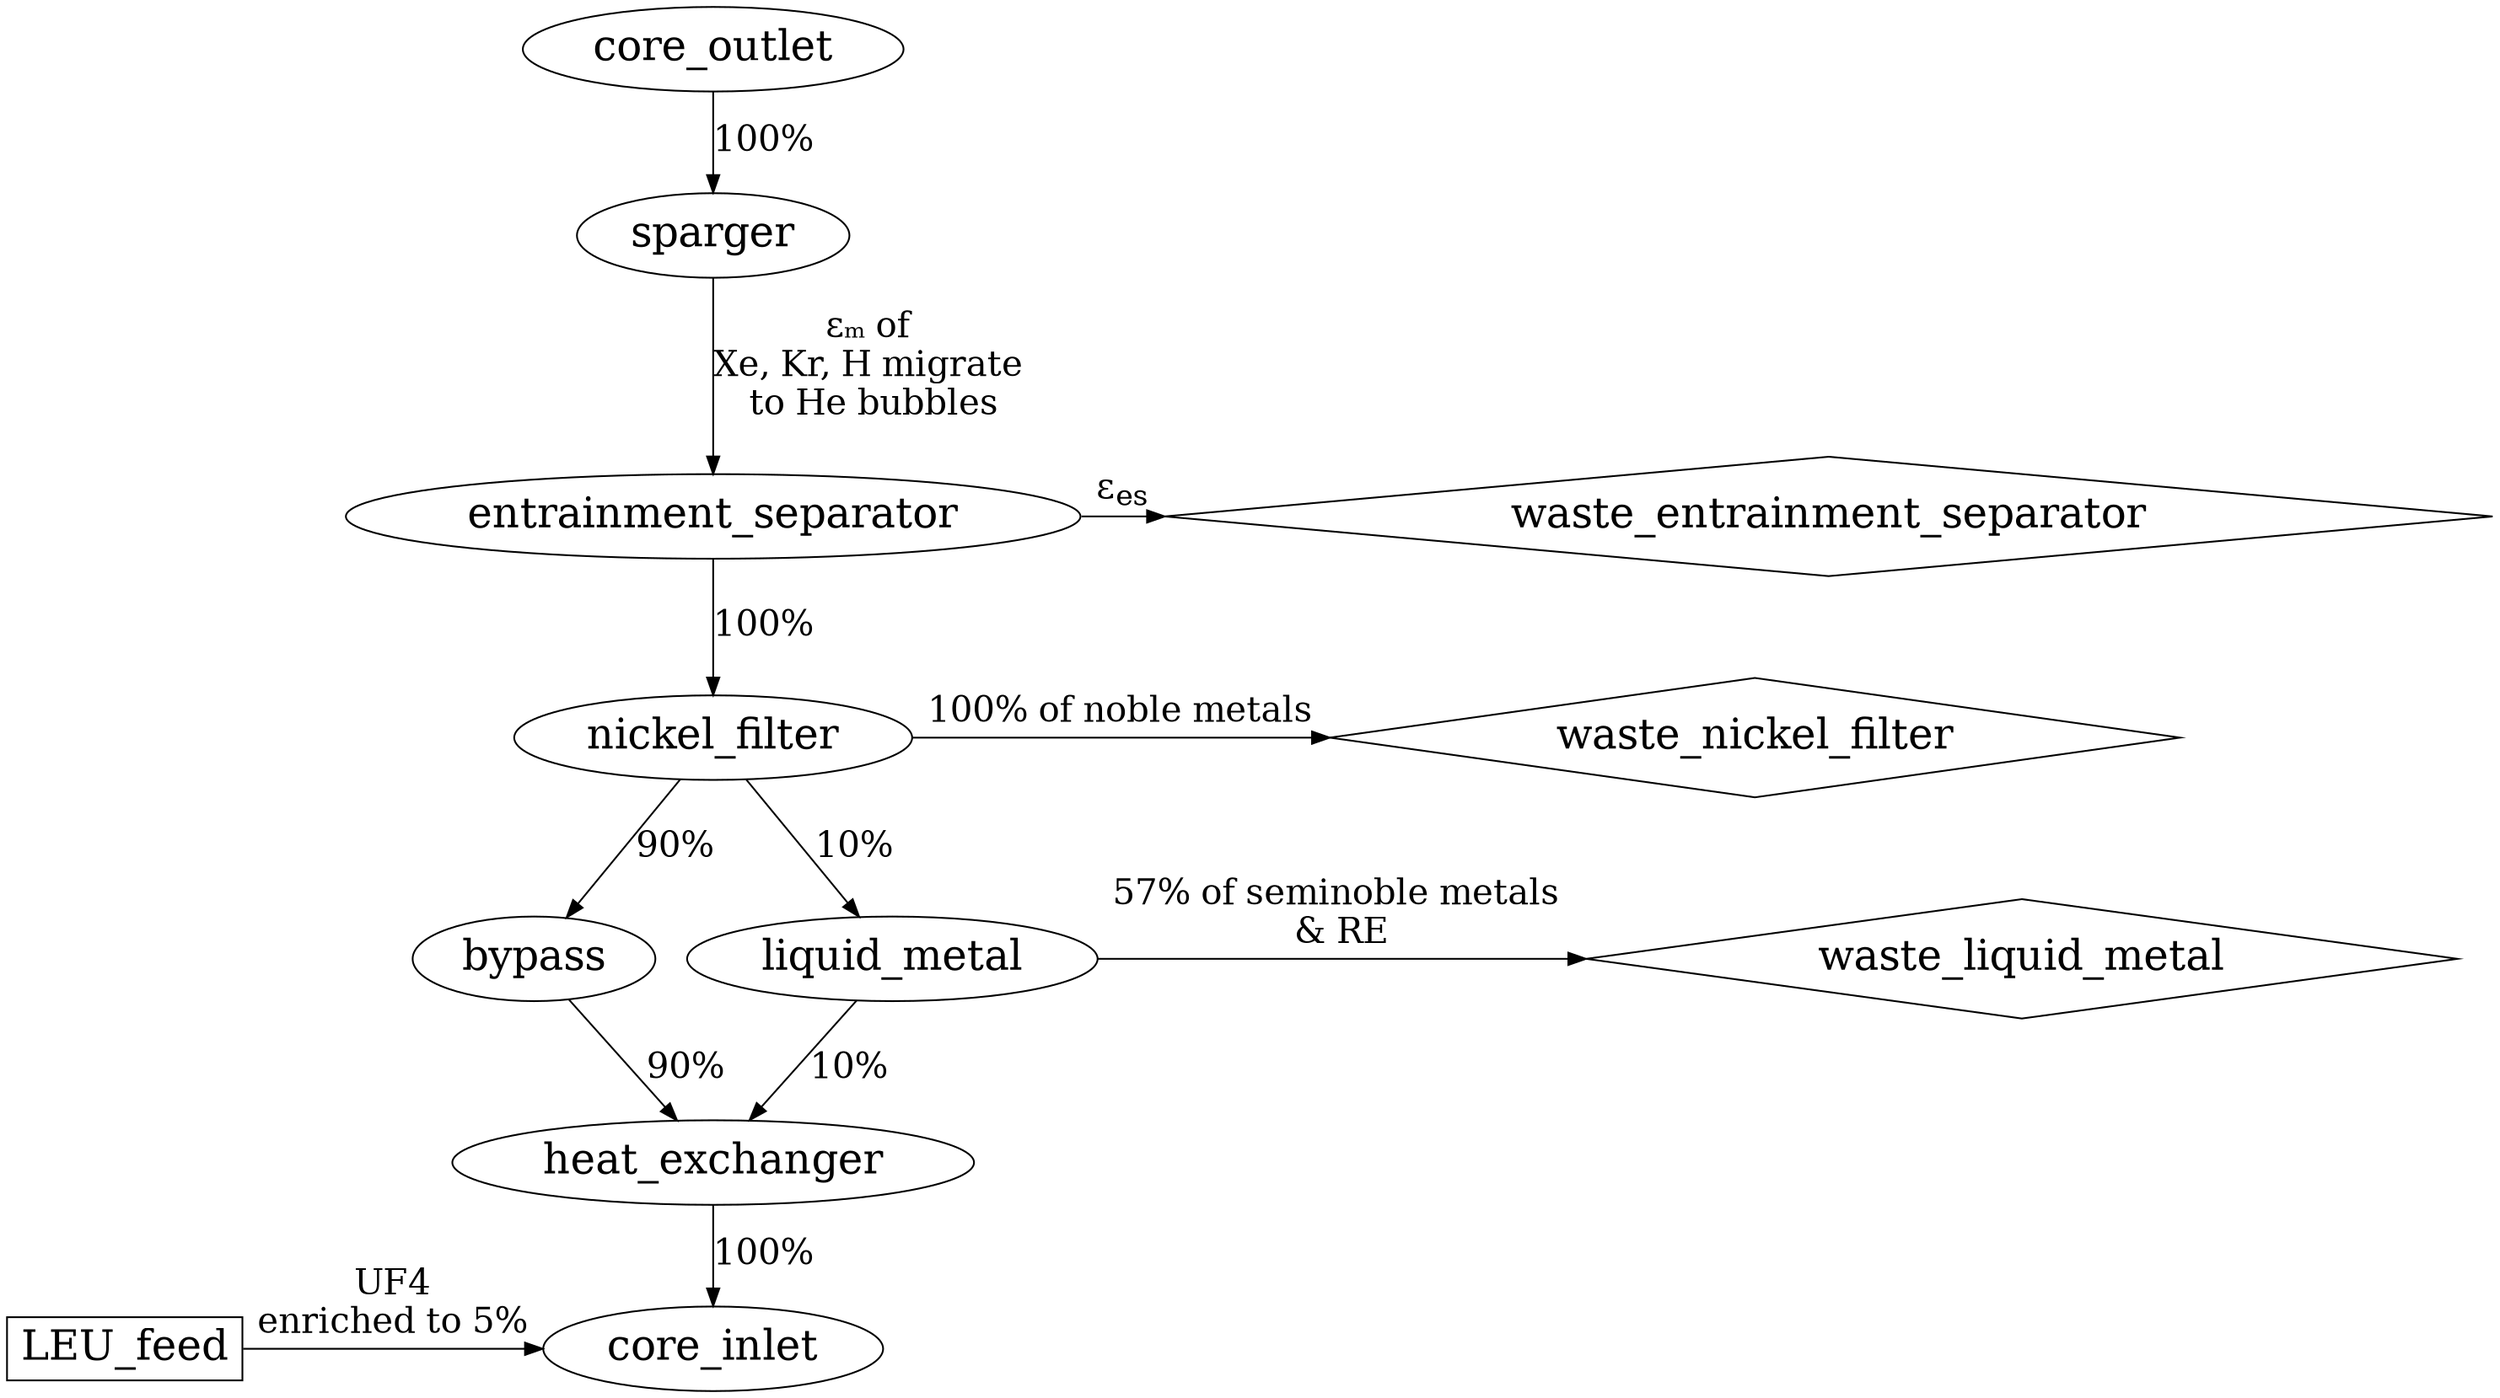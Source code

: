 digraph fuel {  /* The name of directed graph must match name of material

Structure of the reprocessing system described using DOT language:
https://en.wikipedia.org/wiki/DOT_(graph_description_language)
Parameter 'label' and 'fontsize' are needed for nice plotting.
Mass flow rate, extraction efficiency and list of elements for removing must be
specified in the 'input.proccess' file
This DOT file can be also using for reprocessing scheme visualization:
http://www.webgraphviz.com/
*/
# ==============================================================================
  core_outlet -> sparger [label="100%", fontsize=20]
  sparger -> entrainment_separator [label="&epsilon;&#x2098; of\nXe, Kr, H migrate\n to He bubbles", fontsize=20]
  entrainment_separator -> nickel_filter [label="100%", fontsize=20]
  entrainment_separator -> waste_entrainment_separator [label=<&epsilon;<SUB>es</SUB>>, fontsize=20]
  nickel_filter -> bypass [label="90%", fontsize=20]
  bypass -> heat_exchanger [label="90%", fontsize=20]
  nickel_filter -> waste_nickel_filter [label="100% of noble metals", fontsize=20]
  nickel_filter -> liquid_metal [label="10%", fontsize=20]
  liquid_metal -> heat_exchanger [label="10%", fontsize=20]
  liquid_metal -> waste_liquid_metal [label="57% of seminoble metals \n& RE", fontsize=20]
  heat_exchanger -> core_inlet [label="100%", fontsize=20]
  LEU_feed -> core_inlet [label="UF4\nenriched to 5%", fontsize=20]
# ==============================================================================
# Optional parameters to obtain pretty plots
# Section only needed to have 'waste' blocks on level with process
  subgraph separ {
    rank=same
    entrainment_separator
    waste_entrainment_separator
  }

  subgraph ni {
    rank=same
    nickel_filter
    waste_nickel_filter
  }

  subgraph liqme {
    rank=same
    liquid_metal
    waste_liquid_metal
  }

  subgraph feed {
    rank=same
    LEU_feed
    core_inlet
  }
# Section only needed to change font of the text and specify shapes of blocks
#  waste_sparger [shape=diamond, fontsize=24]
  waste_entrainment_separator [shape=diamond, fontsize=24]
  waste_nickel_filter [shape=diamond, fontsize=24]
  waste_liquid_metal [shape=diamond, fontsize=24]
  LEU_feed [shape=box, fontsize=24]

  core_outlet [fontsize=24]
  sparger [fontsize=24]
  entrainment_separator [fontsize=24]
  nickel_filter [fontsize=24]
  bypass [fontsize=24]
  heat_exchanger [fontsize=24]
  liquid_metal [fontsize=24]
  core_inlet [fontsize=24]
}
